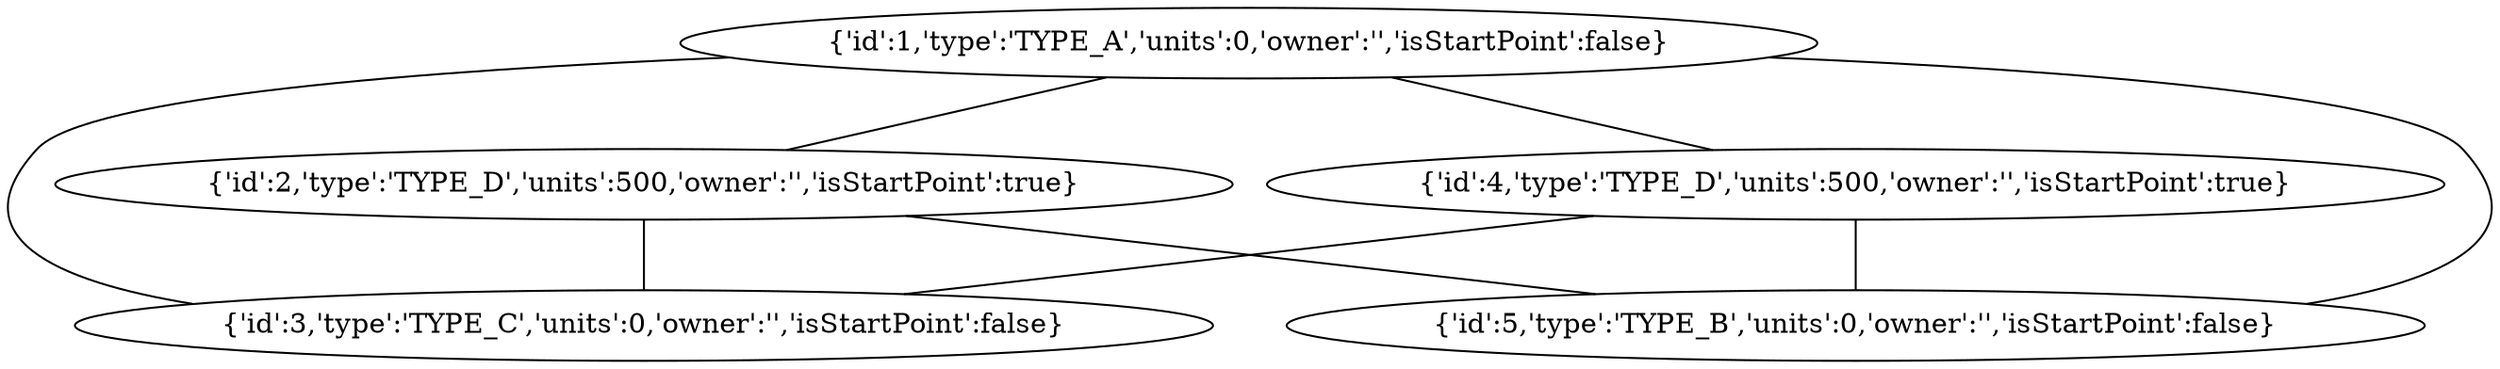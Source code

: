 graph "{'galaxyType':'SMALL_BASES'}" {
    1[label="{'id':1,'type':'TYPE_A','units':0,'owner':'','isStartPoint':false}"];
    2[label="{'id':2,'type':'TYPE_D','units':500,'owner':'','isStartPoint':true}"];
    3[label="{'id':3,'type':'TYPE_C','units':0,'owner':'','isStartPoint':false}"];
    4[label="{'id':4,'type':'TYPE_D','units':500,'owner':'','isStartPoint':true}"];
    5[label="{'id':5,'type':'TYPE_B','units':0,'owner':'','isStartPoint':false}"];    
    1 -- 2;
    1 -- 3;
    1 -- 4;
    1 -- 5;
    2 -- 3;
    2 -- 5;
    4 -- 3;
    4 -- 5;
}